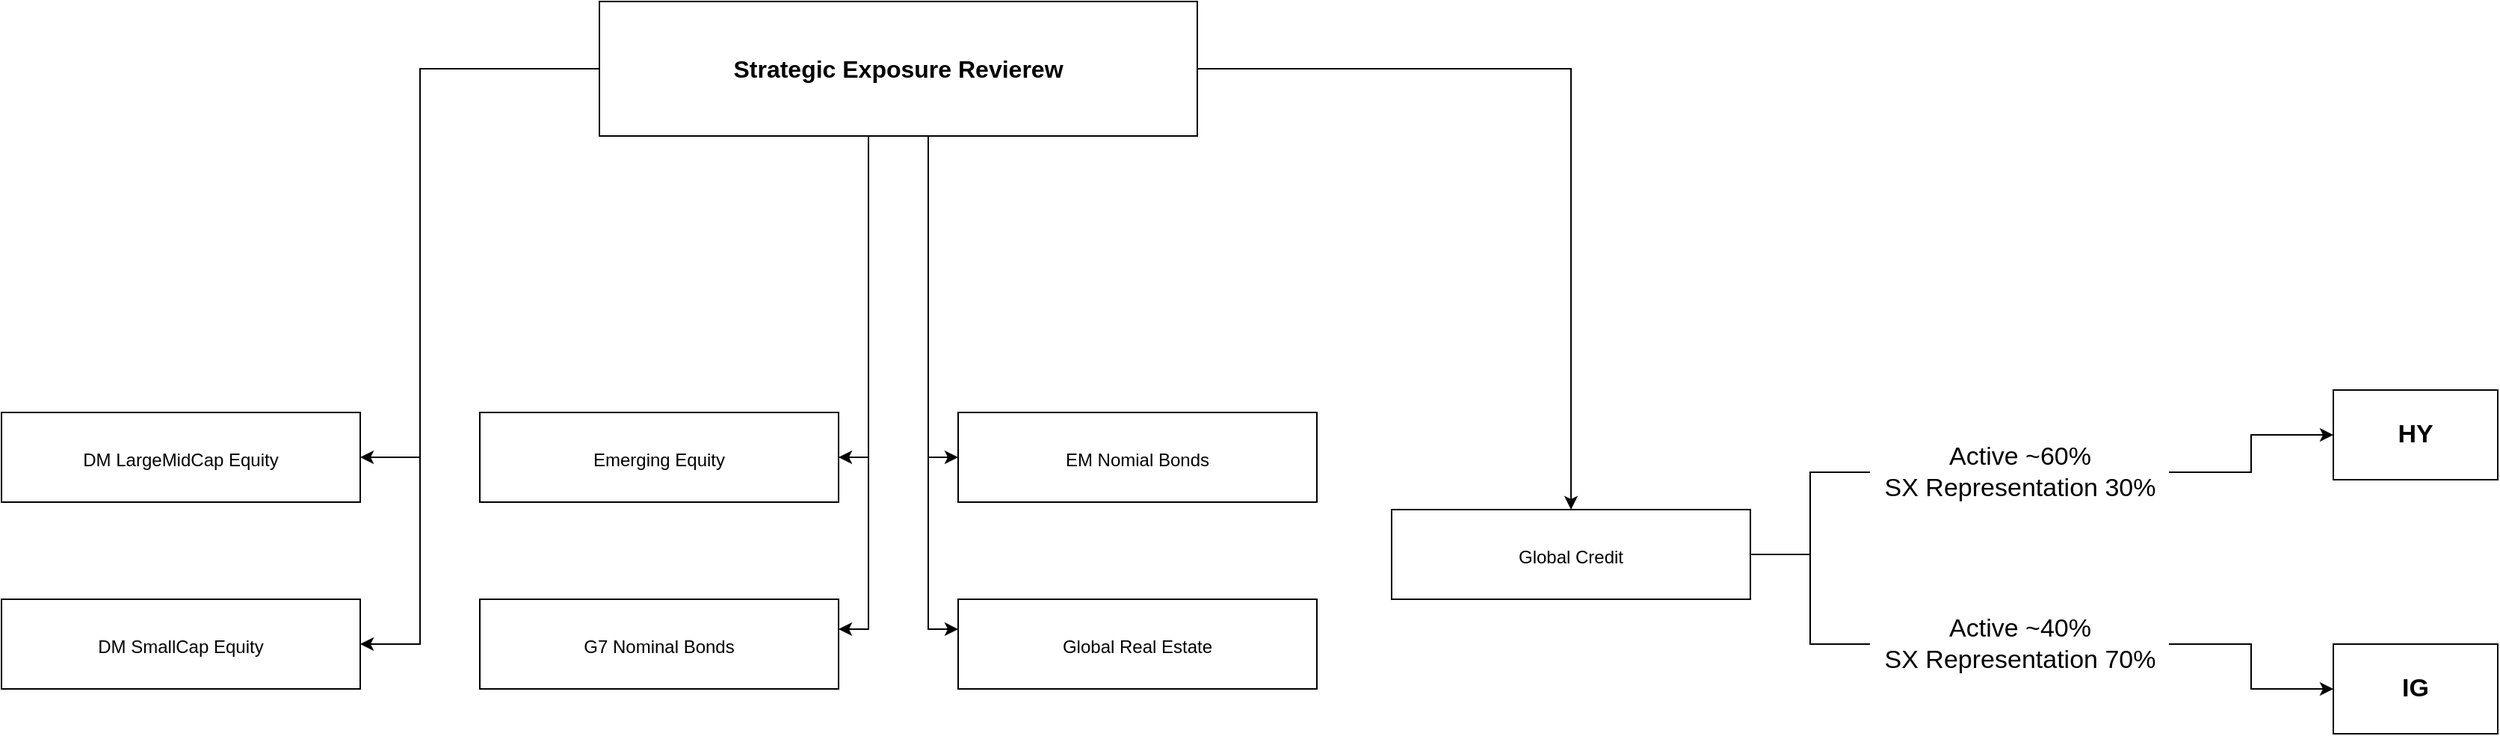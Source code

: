 <mxfile version="20.3.0" type="github">
  <diagram id="9n4R8zJslkh1lyXLTGhr" name="第 1 页">
    <mxGraphModel dx="2889" dy="1122" grid="1" gridSize="10" guides="1" tooltips="1" connect="1" arrows="1" fold="1" page="1" pageScale="1" pageWidth="827" pageHeight="1169" math="0" shadow="0">
      <root>
        <mxCell id="0" />
        <mxCell id="1" parent="0" />
        <mxCell id="9IBl438Cf1tJuZQOZl7T-9" style="edgeStyle=orthogonalEdgeStyle;rounded=0;orthogonalLoop=1;jettySize=auto;html=1;fontSize=12;" edge="1" parent="1" source="9IBl438Cf1tJuZQOZl7T-1" target="9IBl438Cf1tJuZQOZl7T-4">
          <mxGeometry relative="1" as="geometry">
            <Array as="points">
              <mxPoint x="300" y="585" />
            </Array>
          </mxGeometry>
        </mxCell>
        <mxCell id="9IBl438Cf1tJuZQOZl7T-10" style="edgeStyle=orthogonalEdgeStyle;rounded=0;orthogonalLoop=1;jettySize=auto;html=1;fontSize=12;" edge="1" parent="1" source="9IBl438Cf1tJuZQOZl7T-1" target="9IBl438Cf1tJuZQOZl7T-2">
          <mxGeometry relative="1" as="geometry">
            <Array as="points">
              <mxPoint y="325" />
              <mxPoint y="585" />
            </Array>
          </mxGeometry>
        </mxCell>
        <mxCell id="9IBl438Cf1tJuZQOZl7T-11" style="edgeStyle=orthogonalEdgeStyle;rounded=0;orthogonalLoop=1;jettySize=auto;html=1;fontSize=12;entryX=1;entryY=0.5;entryDx=0;entryDy=0;" edge="1" parent="1" source="9IBl438Cf1tJuZQOZl7T-1" target="9IBl438Cf1tJuZQOZl7T-3">
          <mxGeometry relative="1" as="geometry">
            <mxPoint y="690" as="targetPoint" />
            <Array as="points">
              <mxPoint y="325" />
              <mxPoint y="710" />
            </Array>
          </mxGeometry>
        </mxCell>
        <mxCell id="9IBl438Cf1tJuZQOZl7T-12" style="edgeStyle=orthogonalEdgeStyle;rounded=0;orthogonalLoop=1;jettySize=auto;html=1;fontSize=12;" edge="1" parent="1" source="9IBl438Cf1tJuZQOZl7T-1" target="9IBl438Cf1tJuZQOZl7T-5">
          <mxGeometry relative="1" as="geometry">
            <Array as="points">
              <mxPoint x="300" y="700" />
            </Array>
          </mxGeometry>
        </mxCell>
        <mxCell id="9IBl438Cf1tJuZQOZl7T-13" style="edgeStyle=orthogonalEdgeStyle;rounded=0;orthogonalLoop=1;jettySize=auto;html=1;fontSize=12;" edge="1" parent="1" source="9IBl438Cf1tJuZQOZl7T-1" target="9IBl438Cf1tJuZQOZl7T-6">
          <mxGeometry relative="1" as="geometry">
            <Array as="points">
              <mxPoint x="340" y="585" />
            </Array>
          </mxGeometry>
        </mxCell>
        <mxCell id="9IBl438Cf1tJuZQOZl7T-14" style="edgeStyle=orthogonalEdgeStyle;rounded=0;orthogonalLoop=1;jettySize=auto;html=1;fontSize=12;" edge="1" parent="1" source="9IBl438Cf1tJuZQOZl7T-1" target="9IBl438Cf1tJuZQOZl7T-8">
          <mxGeometry relative="1" as="geometry">
            <Array as="points">
              <mxPoint x="340" y="700" />
            </Array>
          </mxGeometry>
        </mxCell>
        <mxCell id="9IBl438Cf1tJuZQOZl7T-15" style="edgeStyle=orthogonalEdgeStyle;rounded=0;orthogonalLoop=1;jettySize=auto;html=1;fontSize=12;" edge="1" parent="1" source="9IBl438Cf1tJuZQOZl7T-1" target="9IBl438Cf1tJuZQOZl7T-7">
          <mxGeometry relative="1" as="geometry" />
        </mxCell>
        <mxCell id="9IBl438Cf1tJuZQOZl7T-1" value="&lt;b&gt;&lt;font style=&quot;font-size: 16px;&quot;&gt;Strategic Exposure Revierew&lt;/font&gt;&lt;/b&gt;" style="whiteSpace=wrap;html=1;" vertex="1" parent="1">
          <mxGeometry x="120" y="280" width="400" height="90" as="geometry" />
        </mxCell>
        <mxCell id="9IBl438Cf1tJuZQOZl7T-2" value="&lt;font style=&quot;font-size: 12px;&quot;&gt;DM LargeMidCap Equity&lt;/font&gt;" style="rounded=0;whiteSpace=wrap;html=1;fontSize=16;" vertex="1" parent="1">
          <mxGeometry x="-280" y="555" width="240" height="60" as="geometry" />
        </mxCell>
        <mxCell id="9IBl438Cf1tJuZQOZl7T-3" value="&lt;font style=&quot;font-size: 12px;&quot;&gt;DM SmallCap Equity&lt;/font&gt;" style="rounded=0;whiteSpace=wrap;html=1;fontSize=16;" vertex="1" parent="1">
          <mxGeometry x="-280" y="680" width="240" height="60" as="geometry" />
        </mxCell>
        <mxCell id="9IBl438Cf1tJuZQOZl7T-4" value="&lt;font style=&quot;font-size: 12px;&quot;&gt;Emerging Equity&lt;/font&gt;" style="rounded=0;whiteSpace=wrap;html=1;fontSize=16;" vertex="1" parent="1">
          <mxGeometry x="40" y="555" width="240" height="60" as="geometry" />
        </mxCell>
        <mxCell id="9IBl438Cf1tJuZQOZl7T-5" value="&lt;font style=&quot;font-size: 12px;&quot;&gt;G7 Nominal Bonds&lt;br&gt;&lt;/font&gt;" style="rounded=0;whiteSpace=wrap;html=1;fontSize=16;" vertex="1" parent="1">
          <mxGeometry x="40" y="680" width="240" height="60" as="geometry" />
        </mxCell>
        <mxCell id="9IBl438Cf1tJuZQOZl7T-6" value="&lt;span style=&quot;font-size: 12px;&quot;&gt;EM Nomial Bonds&lt;/span&gt;" style="rounded=0;whiteSpace=wrap;html=1;fontSize=16;" vertex="1" parent="1">
          <mxGeometry x="360" y="555" width="240" height="60" as="geometry" />
        </mxCell>
        <mxCell id="9IBl438Cf1tJuZQOZl7T-18" style="edgeStyle=orthogonalEdgeStyle;rounded=0;orthogonalLoop=1;jettySize=auto;html=1;entryX=0;entryY=0.5;entryDx=0;entryDy=0;fontSize=17;startArrow=none;" edge="1" parent="1" source="9IBl438Cf1tJuZQOZl7T-20" target="9IBl438Cf1tJuZQOZl7T-16">
          <mxGeometry relative="1" as="geometry" />
        </mxCell>
        <mxCell id="9IBl438Cf1tJuZQOZl7T-19" style="edgeStyle=orthogonalEdgeStyle;rounded=0;orthogonalLoop=1;jettySize=auto;html=1;entryX=0;entryY=0.5;entryDx=0;entryDy=0;fontSize=17;startArrow=none;" edge="1" parent="1" source="9IBl438Cf1tJuZQOZl7T-22" target="9IBl438Cf1tJuZQOZl7T-17">
          <mxGeometry relative="1" as="geometry" />
        </mxCell>
        <mxCell id="9IBl438Cf1tJuZQOZl7T-7" value="&lt;span style=&quot;font-size: 12px;&quot;&gt;Global Credit&lt;/span&gt;" style="rounded=0;whiteSpace=wrap;html=1;fontSize=16;" vertex="1" parent="1">
          <mxGeometry x="650" y="620" width="240" height="60" as="geometry" />
        </mxCell>
        <mxCell id="9IBl438Cf1tJuZQOZl7T-8" value="&lt;span style=&quot;font-size: 12px;&quot;&gt;Global Real Estate&lt;/span&gt;" style="rounded=0;whiteSpace=wrap;html=1;fontSize=16;" vertex="1" parent="1">
          <mxGeometry x="360" y="680" width="240" height="60" as="geometry" />
        </mxCell>
        <mxCell id="9IBl438Cf1tJuZQOZl7T-16" value="&lt;font style=&quot;font-size: 17px;&quot;&gt;&lt;b&gt;HY&lt;/b&gt;&lt;/font&gt;" style="rounded=0;whiteSpace=wrap;html=1;fontSize=16;" vertex="1" parent="1">
          <mxGeometry x="1280" y="540" width="110" height="60" as="geometry" />
        </mxCell>
        <mxCell id="9IBl438Cf1tJuZQOZl7T-17" value="&lt;font style=&quot;font-size: 17px;&quot;&gt;&lt;b&gt;IG&lt;/b&gt;&lt;/font&gt;" style="rounded=0;whiteSpace=wrap;html=1;fontSize=16;" vertex="1" parent="1">
          <mxGeometry x="1280" y="710" width="110" height="60" as="geometry" />
        </mxCell>
        <mxCell id="9IBl438Cf1tJuZQOZl7T-20" value="Active ~60%&lt;br&gt;SX Representation 30%" style="text;html=1;align=center;verticalAlign=middle;resizable=0;points=[];autosize=1;strokeColor=none;fillColor=none;fontSize=17;" vertex="1" parent="1">
          <mxGeometry x="970" y="570" width="200" height="50" as="geometry" />
        </mxCell>
        <mxCell id="9IBl438Cf1tJuZQOZl7T-21" value="" style="edgeStyle=orthogonalEdgeStyle;rounded=0;orthogonalLoop=1;jettySize=auto;html=1;entryX=0;entryY=0.5;entryDx=0;entryDy=0;fontSize=17;endArrow=none;" edge="1" parent="1" source="9IBl438Cf1tJuZQOZl7T-7" target="9IBl438Cf1tJuZQOZl7T-20">
          <mxGeometry relative="1" as="geometry">
            <mxPoint x="890" y="650" as="sourcePoint" />
            <mxPoint x="1040" y="570" as="targetPoint" />
          </mxGeometry>
        </mxCell>
        <mxCell id="9IBl438Cf1tJuZQOZl7T-22" value="Active ~40%&lt;br&gt;SX Representation 70%" style="text;html=1;align=center;verticalAlign=middle;resizable=0;points=[];autosize=1;strokeColor=none;fillColor=none;fontSize=17;" vertex="1" parent="1">
          <mxGeometry x="970" y="685" width="200" height="50" as="geometry" />
        </mxCell>
        <mxCell id="9IBl438Cf1tJuZQOZl7T-23" value="" style="edgeStyle=orthogonalEdgeStyle;rounded=0;orthogonalLoop=1;jettySize=auto;html=1;entryX=0;entryY=0.5;entryDx=0;entryDy=0;fontSize=17;endArrow=none;" edge="1" parent="1" source="9IBl438Cf1tJuZQOZl7T-7" target="9IBl438Cf1tJuZQOZl7T-22">
          <mxGeometry relative="1" as="geometry">
            <mxPoint x="890" y="650" as="sourcePoint" />
            <mxPoint x="1040" y="740" as="targetPoint" />
          </mxGeometry>
        </mxCell>
      </root>
    </mxGraphModel>
  </diagram>
</mxfile>
